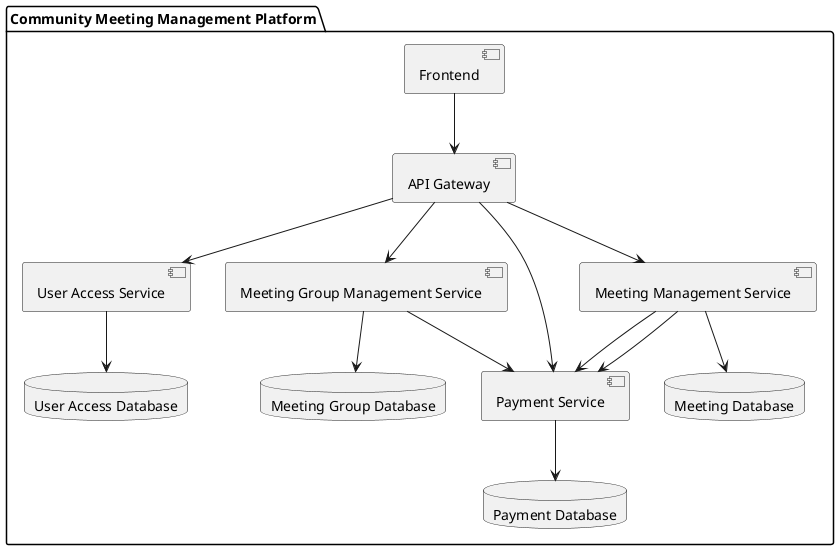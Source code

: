 @startuml
package "Community Meeting Management Platform" {

[Frontend] as UI
[API Gateway] as API

[User Access Service] as UserAccess
[Meeting Group Management Service] as GroupService
[Meeting Management Service] as MeetingService
[Payment Service] as PaymentService

database "User Access Database" as UserDB
database "Meeting Group Database" as GroupDB
database "Meeting Database" as MeetingDB
database "Payment Database" as PaymentDB

UI --> API
API --> UserAccess
API --> GroupService
API --> MeetingService
API --> PaymentService

UserAccess --> UserDB
GroupService --> GroupDB
MeetingService --> MeetingDB
PaymentService --> PaymentDB

GroupService --> PaymentService
MeetingService --> PaymentService
MeetingService --> PaymentService

}

@enduml
